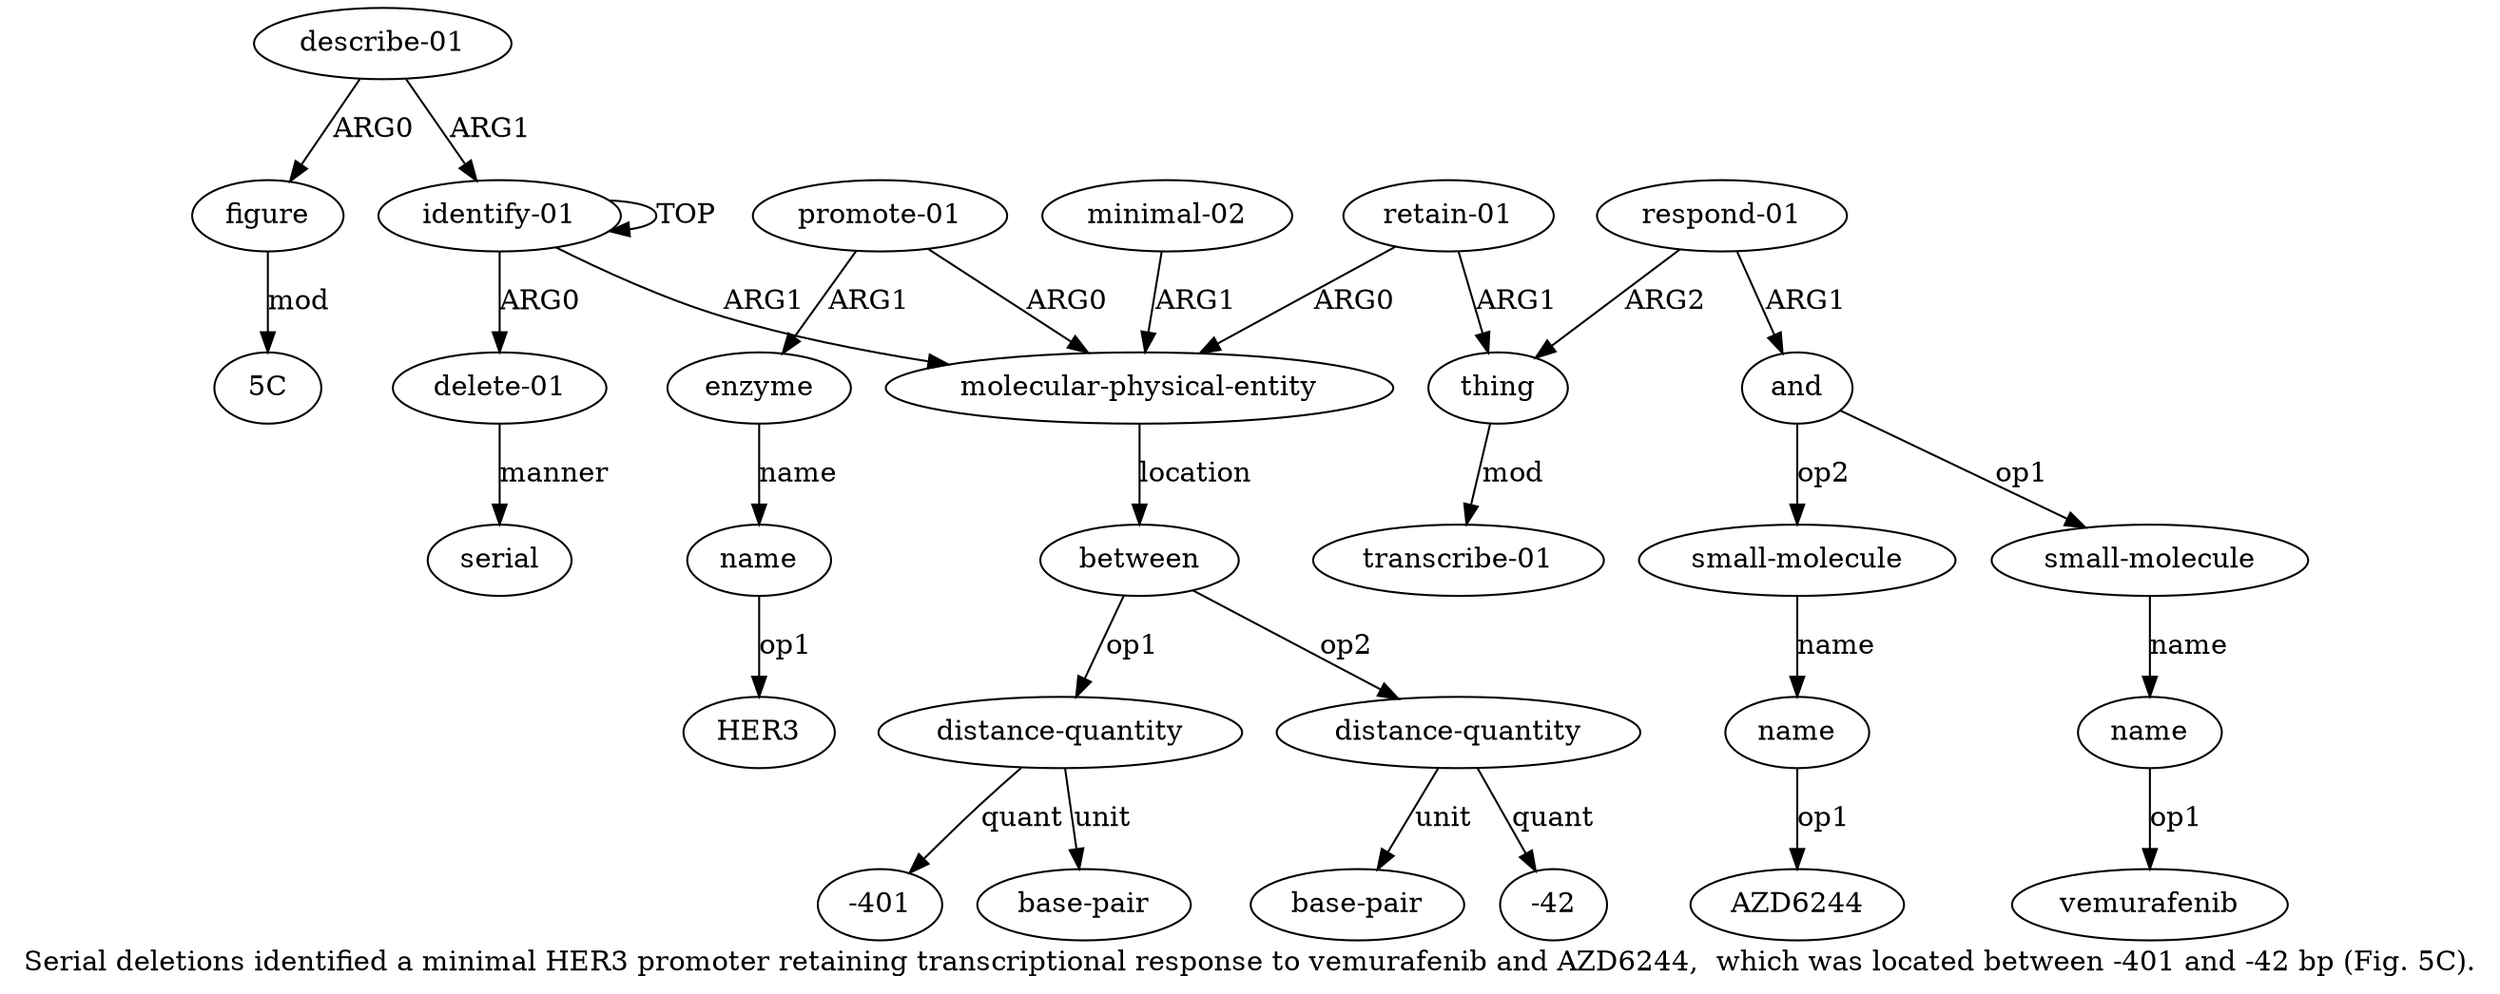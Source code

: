 digraph  {
	graph [label="Serial deletions identified a minimal HER3 promoter retaining transcriptional response to vemurafenib and AZD6244,  which was located \
between -401 and -42 bp (Fig. 5C)."];
	node [label="\N"];
	a20	 [color=black,
		gold_ind=20,
		gold_label="distance-quantity",
		label="distance-quantity",
		test_ind=20,
		test_label="distance-quantity"];
	a21	 [color=black,
		gold_ind=21,
		gold_label="base-pair",
		label="base-pair",
		test_ind=21,
		test_label="base-pair"];
	a20 -> a21 [key=0,
	color=black,
	gold_label=unit,
	label=unit,
	test_label=unit];
"a20 -42" [color=black,
	gold_ind=-1,
	gold_label=-42,
	label=-42,
	test_ind=-1,
	test_label=-42];
a20 -> "a20 -42" [key=0,
color=black,
gold_label=quant,
label=quant,
test_label=quant];
a22 [color=black,
gold_ind=22,
gold_label="describe-01",
label="describe-01",
test_ind=22,
test_label="describe-01"];
a23 [color=black,
gold_ind=23,
gold_label=figure,
label=figure,
test_ind=23,
test_label=figure];
a22 -> a23 [key=0,
color=black,
gold_label=ARG0,
label=ARG0,
test_label=ARG0];
a0 [color=black,
gold_ind=0,
gold_label="identify-01",
label="identify-01",
test_ind=0,
test_label="identify-01"];
a22 -> a0 [key=0,
color=black,
gold_label=ARG1,
label=ARG1,
test_label=ARG1];
"a23 5C" [color=black,
gold_ind=-1,
gold_label="5C",
label="5C",
test_ind=-1,
test_label="5C"];
a23 -> "a23 5C" [key=0,
color=black,
gold_label=mod,
label=mod,
test_label=mod];
"a18 -401" [color=black,
gold_ind=-1,
gold_label=-401,
label=-401,
test_ind=-1,
test_label=-401];
"a13 vemurafenib" [color=black,
gold_ind=-1,
gold_label=vemurafenib,
label=vemurafenib,
test_ind=-1,
test_label=vemurafenib];
"a15 AZD6244" [color=black,
gold_ind=-1,
gold_label=AZD6244,
label=AZD6244,
test_ind=-1,
test_label=AZD6244];
a15 [color=black,
gold_ind=15,
gold_label=name,
label=name,
test_ind=15,
test_label=name];
a15 -> "a15 AZD6244" [key=0,
color=black,
gold_label=op1,
label=op1,
test_label=op1];
a14 [color=black,
gold_ind=14,
gold_label="small-molecule",
label="small-molecule",
test_ind=14,
test_label="small-molecule"];
a14 -> a15 [key=0,
color=black,
gold_label=name,
label=name,
test_label=name];
a17 [color=black,
gold_ind=17,
gold_label=between,
label=between,
test_ind=17,
test_label=between];
a17 -> a20 [key=0,
color=black,
gold_label=op2,
label=op2,
test_label=op2];
a18 [color=black,
gold_ind=18,
gold_label="distance-quantity",
label="distance-quantity",
test_ind=18,
test_label="distance-quantity"];
a17 -> a18 [key=0,
color=black,
gold_label=op1,
label=op1,
test_label=op1];
a16 [color=black,
gold_ind=16,
gold_label="transcribe-01",
label="transcribe-01",
test_ind=16,
test_label="transcribe-01"];
a11 [color=black,
gold_ind=11,
gold_label=and,
label=and,
test_ind=11,
test_label=and];
a11 -> a14 [key=0,
color=black,
gold_label=op2,
label=op2,
test_label=op2];
a12 [color=black,
gold_ind=12,
gold_label="small-molecule",
label="small-molecule",
test_ind=12,
test_label="small-molecule"];
a11 -> a12 [key=0,
color=black,
gold_label=op1,
label=op1,
test_label=op1];
a10 [color=black,
gold_ind=10,
gold_label="respond-01",
label="respond-01",
test_ind=10,
test_label="respond-01"];
a10 -> a11 [key=0,
color=black,
gold_label=ARG1,
label=ARG1,
test_label=ARG1];
a9 [color=black,
gold_ind=9,
gold_label=thing,
label=thing,
test_ind=9,
test_label=thing];
a10 -> a9 [key=0,
color=black,
gold_label=ARG2,
label=ARG2,
test_label=ARG2];
a13 [color=black,
gold_ind=13,
gold_label=name,
label=name,
test_ind=13,
test_label=name];
a13 -> "a13 vemurafenib" [key=0,
color=black,
gold_label=op1,
label=op1,
test_label=op1];
a12 -> a13 [key=0,
color=black,
gold_label=name,
label=name,
test_label=name];
a19 [color=black,
gold_ind=19,
gold_label="base-pair",
label="base-pair",
test_ind=19,
test_label="base-pair"];
a18 -> "a18 -401" [key=0,
color=black,
gold_label=quant,
label=quant,
test_label=quant];
a18 -> a19 [key=0,
color=black,
gold_label=unit,
label=unit,
test_label=unit];
a1 [color=black,
gold_ind=1,
gold_label="delete-01",
label="delete-01",
test_ind=1,
test_label="delete-01"];
a2 [color=black,
gold_ind=2,
gold_label=serial,
label=serial,
test_ind=2,
test_label=serial];
a1 -> a2 [key=0,
color=black,
gold_label=manner,
label=manner,
test_label=manner];
a0 -> a1 [key=0,
color=black,
gold_label=ARG0,
label=ARG0,
test_label=ARG0];
a0 -> a0 [key=0,
color=black,
gold_label=TOP,
label=TOP,
test_label=TOP];
a3 [color=black,
gold_ind=3,
gold_label="molecular-physical-entity",
label="molecular-physical-entity",
test_ind=3,
test_label="molecular-physical-entity"];
a0 -> a3 [key=0,
color=black,
gold_label=ARG1,
label=ARG1,
test_label=ARG1];
a3 -> a17 [key=0,
color=black,
gold_label=location,
label=location,
test_label=location];
a5 [color=black,
gold_ind=5,
gold_label=enzyme,
label=enzyme,
test_ind=5,
test_label=enzyme];
a6 [color=black,
gold_ind=6,
gold_label=name,
label=name,
test_ind=6,
test_label=name];
a5 -> a6 [key=0,
color=black,
gold_label=name,
label=name,
test_label=name];
a4 [color=black,
gold_ind=4,
gold_label="promote-01",
label="promote-01",
test_ind=4,
test_label="promote-01"];
a4 -> a3 [key=0,
color=black,
gold_label=ARG0,
label=ARG0,
test_label=ARG0];
a4 -> a5 [key=0,
color=black,
gold_label=ARG1,
label=ARG1,
test_label=ARG1];
a7 [color=black,
gold_ind=7,
gold_label="minimal-02",
label="minimal-02",
test_ind=7,
test_label="minimal-02"];
a7 -> a3 [key=0,
color=black,
gold_label=ARG1,
label=ARG1,
test_label=ARG1];
"a6 HER3" [color=black,
gold_ind=-1,
gold_label=HER3,
label=HER3,
test_ind=-1,
test_label=HER3];
a6 -> "a6 HER3" [key=0,
color=black,
gold_label=op1,
label=op1,
test_label=op1];
a9 -> a16 [key=0,
color=black,
gold_label=mod,
label=mod,
test_label=mod];
a8 [color=black,
gold_ind=8,
gold_label="retain-01",
label="retain-01",
test_ind=8,
test_label="retain-01"];
a8 -> a3 [key=0,
color=black,
gold_label=ARG0,
label=ARG0,
test_label=ARG0];
a8 -> a9 [key=0,
color=black,
gold_label=ARG1,
label=ARG1,
test_label=ARG1];
}
